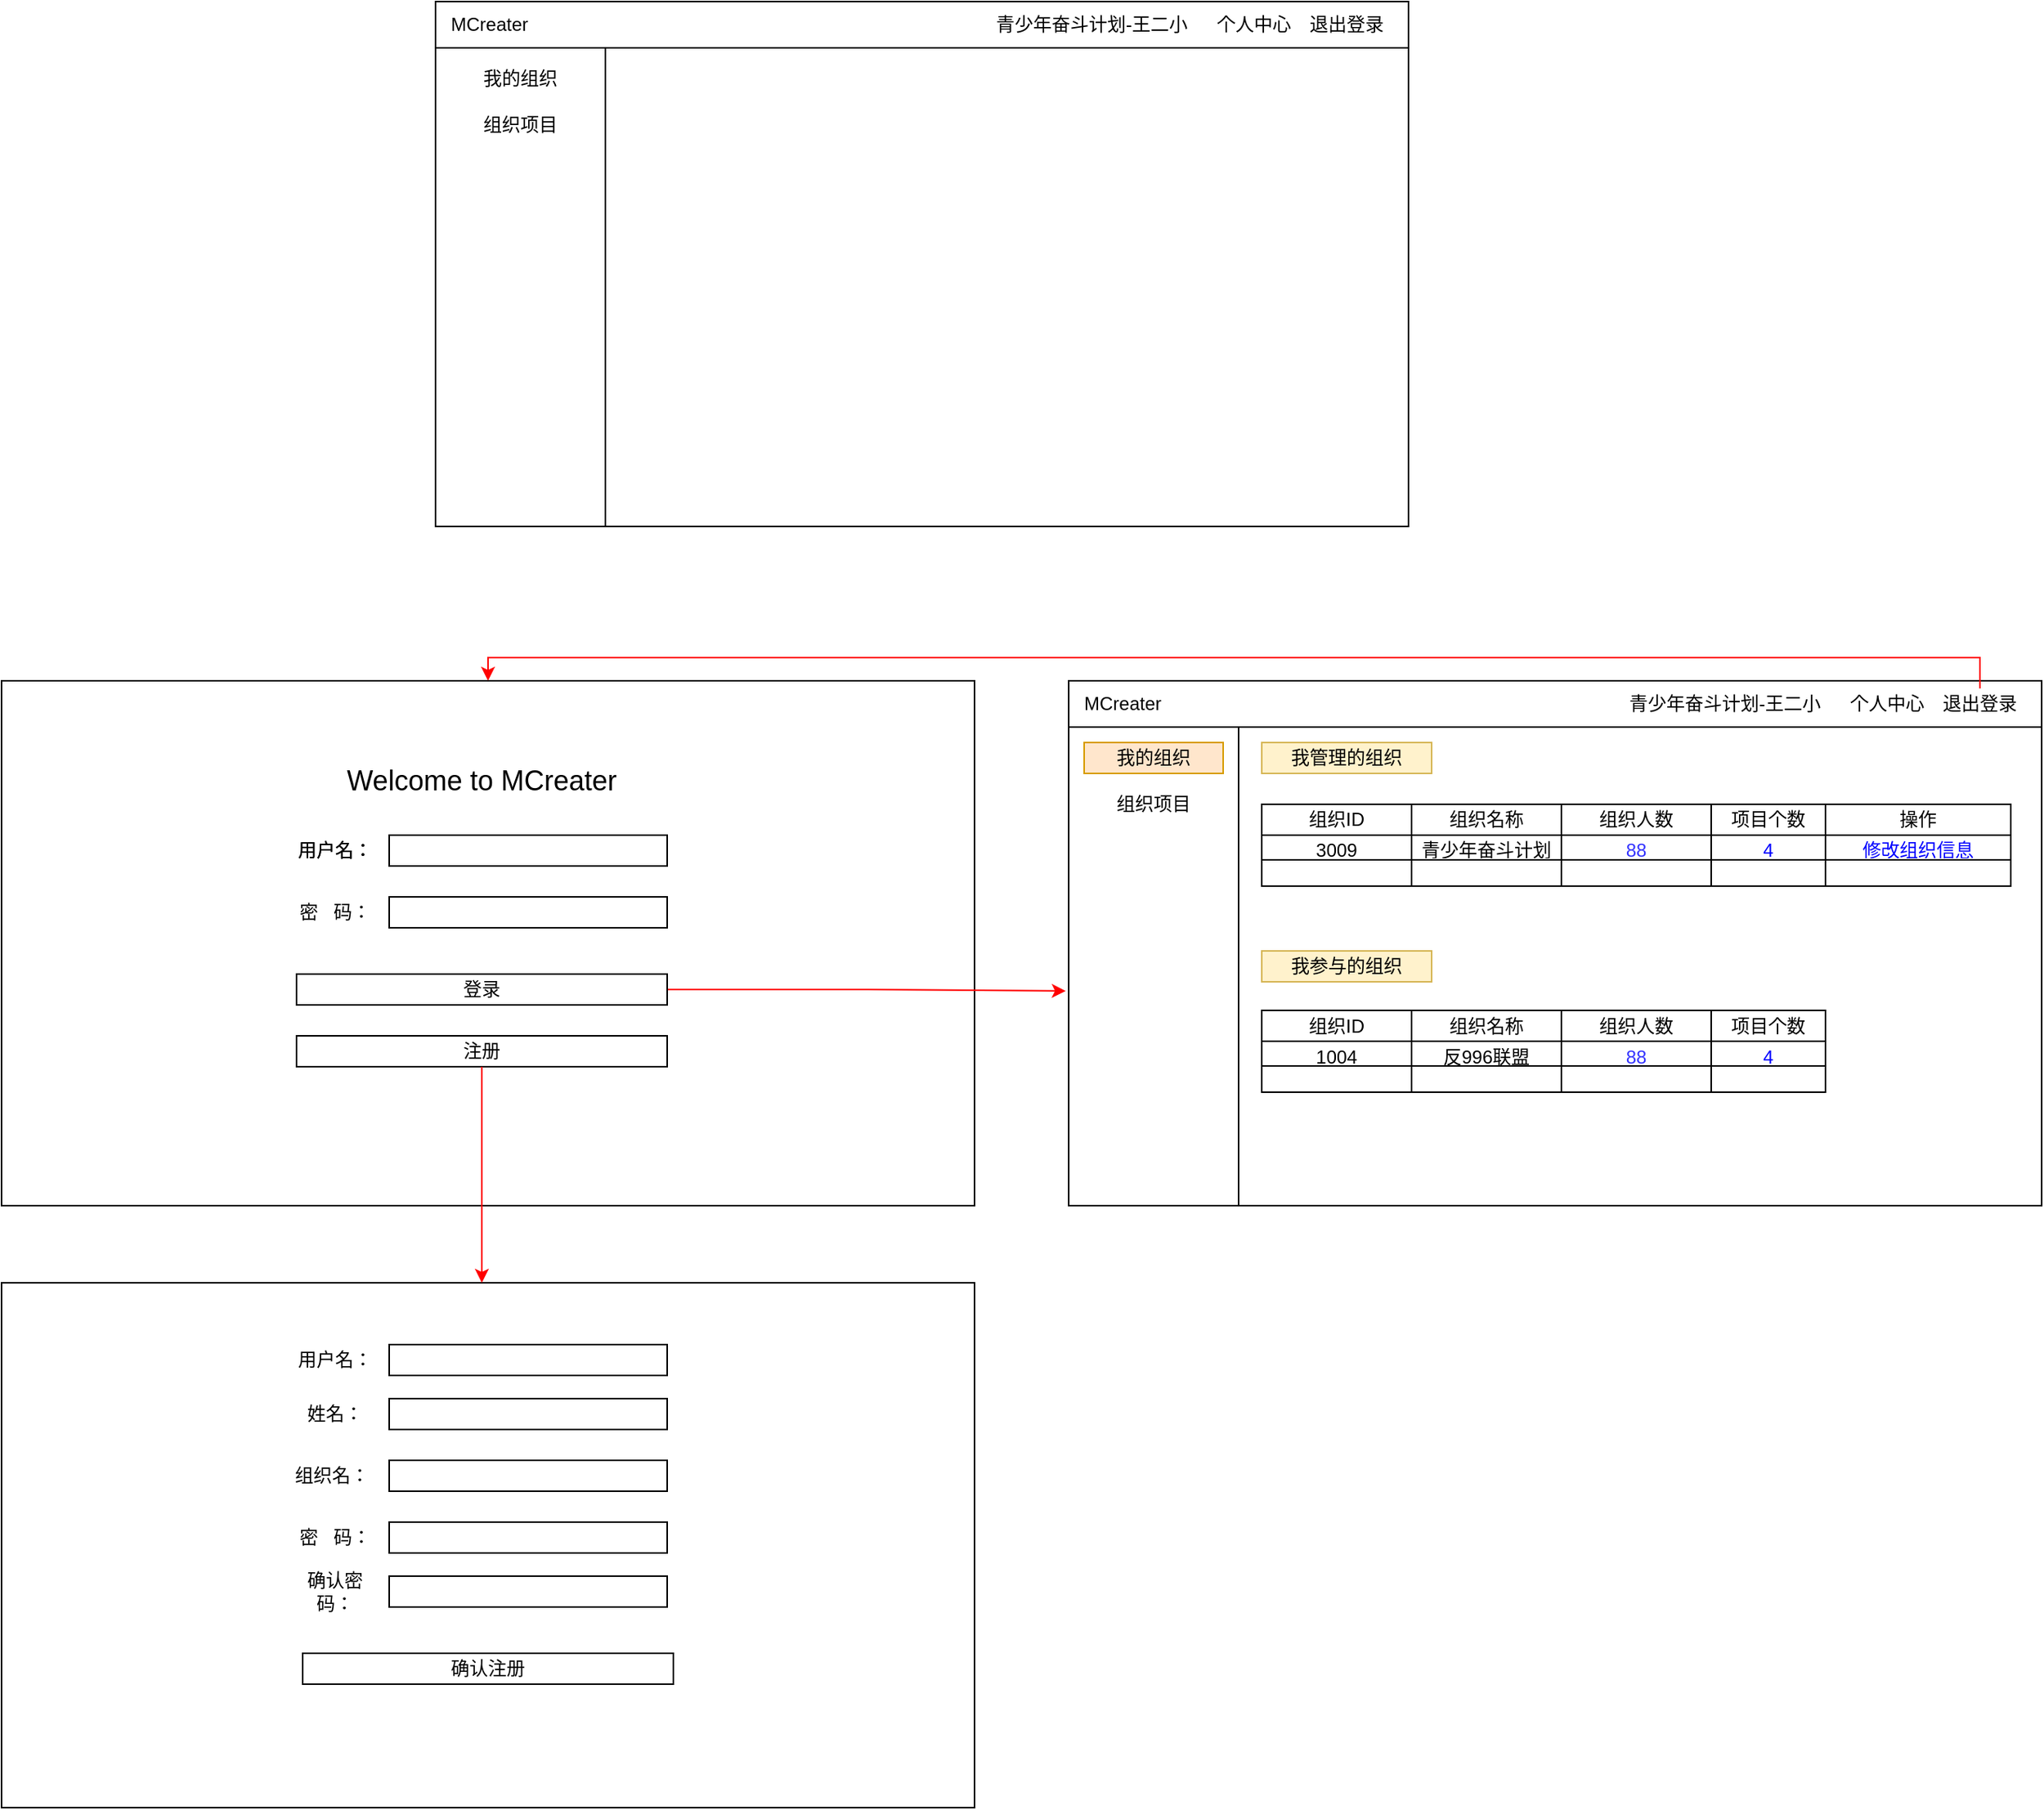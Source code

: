<mxfile version="15.0.6" type="github">
  <diagram id="6OuexgIGDOipwH1l8YNA" name="Page-1">
    <mxGraphModel dx="1422" dy="1941" grid="1" gridSize="10" guides="1" tooltips="1" connect="1" arrows="1" fold="1" page="1" pageScale="1" pageWidth="827" pageHeight="1169" math="0" shadow="0">
      <root>
        <mxCell id="0" />
        <mxCell id="1" parent="0" />
        <mxCell id="TftClXgvJGGN0wYb9kB6-1" value="" style="rounded=0;whiteSpace=wrap;html=1;" vertex="1" parent="1">
          <mxGeometry x="99" y="70" width="630" height="340" as="geometry" />
        </mxCell>
        <mxCell id="TftClXgvJGGN0wYb9kB6-2" value="用户名：" style="text;html=1;strokeColor=none;fillColor=none;align=center;verticalAlign=middle;whiteSpace=wrap;rounded=0;" vertex="1" parent="1">
          <mxGeometry x="290" y="170" width="50" height="20" as="geometry" />
        </mxCell>
        <mxCell id="TftClXgvJGGN0wYb9kB6-3" value="密&amp;nbsp; &amp;nbsp;码：" style="text;html=1;strokeColor=none;fillColor=none;align=center;verticalAlign=middle;whiteSpace=wrap;rounded=0;" vertex="1" parent="1">
          <mxGeometry x="290" y="210" width="50" height="20" as="geometry" />
        </mxCell>
        <mxCell id="TftClXgvJGGN0wYb9kB6-5" value="" style="text;html=1;fillColor=none;align=center;verticalAlign=middle;whiteSpace=wrap;rounded=0;strokeColor=#000000;" vertex="1" parent="1">
          <mxGeometry x="350" y="170" width="180" height="20" as="geometry" />
        </mxCell>
        <mxCell id="TftClXgvJGGN0wYb9kB6-6" value="" style="text;html=1;fillColor=none;align=center;verticalAlign=middle;whiteSpace=wrap;rounded=0;strokeColor=#000000;" vertex="1" parent="1">
          <mxGeometry x="350" y="210" width="180" height="20" as="geometry" />
        </mxCell>
        <mxCell id="TftClXgvJGGN0wYb9kB6-29" style="edgeStyle=orthogonalEdgeStyle;rounded=0;orthogonalLoop=1;jettySize=auto;html=1;exitX=1;exitY=0.5;exitDx=0;exitDy=0;entryX=-0.003;entryY=0.591;entryDx=0;entryDy=0;entryPerimeter=0;strokeColor=#FF0000;" edge="1" parent="1" source="TftClXgvJGGN0wYb9kB6-7" target="TftClXgvJGGN0wYb9kB6-28">
          <mxGeometry relative="1" as="geometry" />
        </mxCell>
        <mxCell id="TftClXgvJGGN0wYb9kB6-7" value="登录" style="text;html=1;fillColor=none;align=center;verticalAlign=middle;whiteSpace=wrap;rounded=0;strokeColor=#000000;" vertex="1" parent="1">
          <mxGeometry x="290" y="260" width="240" height="20" as="geometry" />
        </mxCell>
        <mxCell id="TftClXgvJGGN0wYb9kB6-8" value="注册" style="text;html=1;fillColor=none;align=center;verticalAlign=middle;whiteSpace=wrap;rounded=0;strokeColor=#000000;" vertex="1" parent="1">
          <mxGeometry x="290" y="300" width="240" height="20" as="geometry" />
        </mxCell>
        <mxCell id="TftClXgvJGGN0wYb9kB6-9" value="&lt;font style=&quot;font-size: 18px&quot;&gt;Welcome to MCreater&lt;/font&gt;" style="text;html=1;strokeColor=none;fillColor=none;align=center;verticalAlign=middle;whiteSpace=wrap;rounded=0;" vertex="1" parent="1">
          <mxGeometry x="290" y="110" width="240" height="50" as="geometry" />
        </mxCell>
        <mxCell id="TftClXgvJGGN0wYb9kB6-10" value="" style="rounded=0;whiteSpace=wrap;html=1;" vertex="1" parent="1">
          <mxGeometry x="99" y="460" width="630" height="340" as="geometry" />
        </mxCell>
        <mxCell id="TftClXgvJGGN0wYb9kB6-11" value="" style="endArrow=classic;html=1;exitX=0.5;exitY=1;exitDx=0;exitDy=0;strokeColor=#FF0000;" edge="1" parent="1" source="TftClXgvJGGN0wYb9kB6-8">
          <mxGeometry width="50" height="50" relative="1" as="geometry">
            <mxPoint x="300" y="510" as="sourcePoint" />
            <mxPoint x="410" y="460" as="targetPoint" />
          </mxGeometry>
        </mxCell>
        <mxCell id="TftClXgvJGGN0wYb9kB6-13" value="用户名：" style="text;html=1;strokeColor=none;fillColor=none;align=center;verticalAlign=middle;whiteSpace=wrap;rounded=0;" vertex="1" parent="1">
          <mxGeometry x="290" y="170" width="50" height="20" as="geometry" />
        </mxCell>
        <mxCell id="TftClXgvJGGN0wYb9kB6-14" value="" style="text;html=1;fillColor=none;align=center;verticalAlign=middle;whiteSpace=wrap;rounded=0;strokeColor=#000000;" vertex="1" parent="1">
          <mxGeometry x="350" y="170" width="180" height="20" as="geometry" />
        </mxCell>
        <mxCell id="TftClXgvJGGN0wYb9kB6-15" value="密&amp;nbsp; &amp;nbsp;码：" style="text;html=1;strokeColor=none;fillColor=none;align=center;verticalAlign=middle;whiteSpace=wrap;rounded=0;" vertex="1" parent="1">
          <mxGeometry x="290" y="615" width="50" height="20" as="geometry" />
        </mxCell>
        <mxCell id="TftClXgvJGGN0wYb9kB6-16" value="用户名：" style="text;html=1;strokeColor=none;fillColor=none;align=center;verticalAlign=middle;whiteSpace=wrap;rounded=0;" vertex="1" parent="1">
          <mxGeometry x="290" y="500" width="50" height="20" as="geometry" />
        </mxCell>
        <mxCell id="TftClXgvJGGN0wYb9kB6-17" value="" style="text;html=1;fillColor=none;align=center;verticalAlign=middle;whiteSpace=wrap;rounded=0;strokeColor=#000000;" vertex="1" parent="1">
          <mxGeometry x="350" y="500" width="180" height="20" as="geometry" />
        </mxCell>
        <mxCell id="TftClXgvJGGN0wYb9kB6-18" value="" style="text;html=1;fillColor=none;align=center;verticalAlign=middle;whiteSpace=wrap;rounded=0;strokeColor=#000000;" vertex="1" parent="1">
          <mxGeometry x="350" y="615" width="180" height="20" as="geometry" />
        </mxCell>
        <mxCell id="TftClXgvJGGN0wYb9kB6-19" value="确认密码：" style="text;html=1;strokeColor=none;fillColor=none;align=center;verticalAlign=middle;whiteSpace=wrap;rounded=0;" vertex="1" parent="1">
          <mxGeometry x="290" y="650" width="50" height="20" as="geometry" />
        </mxCell>
        <mxCell id="TftClXgvJGGN0wYb9kB6-20" value="" style="text;html=1;fillColor=none;align=center;verticalAlign=middle;whiteSpace=wrap;rounded=0;strokeColor=#000000;" vertex="1" parent="1">
          <mxGeometry x="350" y="650" width="180" height="20" as="geometry" />
        </mxCell>
        <mxCell id="TftClXgvJGGN0wYb9kB6-23" value="姓名：" style="text;html=1;strokeColor=none;fillColor=none;align=center;verticalAlign=middle;whiteSpace=wrap;rounded=0;" vertex="1" parent="1">
          <mxGeometry x="290" y="535" width="50" height="20" as="geometry" />
        </mxCell>
        <mxCell id="TftClXgvJGGN0wYb9kB6-24" value="" style="text;html=1;fillColor=none;align=center;verticalAlign=middle;whiteSpace=wrap;rounded=0;strokeColor=#000000;" vertex="1" parent="1">
          <mxGeometry x="350" y="535" width="180" height="20" as="geometry" />
        </mxCell>
        <mxCell id="TftClXgvJGGN0wYb9kB6-25" value="组织名：" style="text;html=1;strokeColor=none;fillColor=none;align=center;verticalAlign=middle;whiteSpace=wrap;rounded=0;" vertex="1" parent="1">
          <mxGeometry x="286" y="575" width="54" height="20" as="geometry" />
        </mxCell>
        <mxCell id="TftClXgvJGGN0wYb9kB6-26" value="" style="text;html=1;fillColor=none;align=center;verticalAlign=middle;whiteSpace=wrap;rounded=0;strokeColor=#000000;" vertex="1" parent="1">
          <mxGeometry x="350" y="575" width="180" height="20" as="geometry" />
        </mxCell>
        <mxCell id="TftClXgvJGGN0wYb9kB6-27" value="确认注册" style="text;html=1;fillColor=none;align=center;verticalAlign=middle;whiteSpace=wrap;rounded=0;strokeColor=#000000;" vertex="1" parent="1">
          <mxGeometry x="294" y="700" width="240" height="20" as="geometry" />
        </mxCell>
        <mxCell id="TftClXgvJGGN0wYb9kB6-28" value="" style="rounded=0;whiteSpace=wrap;html=1;" vertex="1" parent="1">
          <mxGeometry x="790" y="70" width="630" height="340" as="geometry" />
        </mxCell>
        <mxCell id="TftClXgvJGGN0wYb9kB6-30" value="" style="rounded=0;whiteSpace=wrap;html=1;strokeColor=#000000;" vertex="1" parent="1">
          <mxGeometry x="790" y="70" width="630" height="30" as="geometry" />
        </mxCell>
        <mxCell id="TftClXgvJGGN0wYb9kB6-31" value="青少年奋斗计划-王二小" style="text;html=1;strokeColor=none;fillColor=none;align=center;verticalAlign=middle;whiteSpace=wrap;rounded=0;" vertex="1" parent="1">
          <mxGeometry x="1140" y="75" width="150" height="20" as="geometry" />
        </mxCell>
        <mxCell id="TftClXgvJGGN0wYb9kB6-101" style="edgeStyle=orthogonalEdgeStyle;rounded=0;orthogonalLoop=1;jettySize=auto;html=1;exitX=0.5;exitY=0;exitDx=0;exitDy=0;entryX=0.5;entryY=0;entryDx=0;entryDy=0;fontColor=#0000FF;strokeColor=#FF0000;" edge="1" parent="1" source="TftClXgvJGGN0wYb9kB6-32" target="TftClXgvJGGN0wYb9kB6-1">
          <mxGeometry relative="1" as="geometry" />
        </mxCell>
        <mxCell id="TftClXgvJGGN0wYb9kB6-32" value="退出登录" style="text;html=1;strokeColor=none;fillColor=none;align=center;verticalAlign=middle;whiteSpace=wrap;rounded=0;" vertex="1" parent="1">
          <mxGeometry x="1350" y="75" width="60" height="20" as="geometry" />
        </mxCell>
        <mxCell id="TftClXgvJGGN0wYb9kB6-33" value="个人中心" style="text;html=1;strokeColor=none;fillColor=none;align=center;verticalAlign=middle;whiteSpace=wrap;rounded=0;" vertex="1" parent="1">
          <mxGeometry x="1290" y="75" width="60" height="20" as="geometry" />
        </mxCell>
        <mxCell id="TftClXgvJGGN0wYb9kB6-34" value="MCreater" style="text;html=1;strokeColor=none;fillColor=none;align=center;verticalAlign=middle;whiteSpace=wrap;rounded=0;" vertex="1" parent="1">
          <mxGeometry x="800" y="75" width="50" height="20" as="geometry" />
        </mxCell>
        <mxCell id="TftClXgvJGGN0wYb9kB6-35" value="" style="rounded=0;whiteSpace=wrap;html=1;strokeColor=#000000;" vertex="1" parent="1">
          <mxGeometry x="790" y="100" width="110" height="310" as="geometry" />
        </mxCell>
        <mxCell id="TftClXgvJGGN0wYb9kB6-37" value="我的组织" style="text;html=1;strokeColor=#d79b00;fillColor=#ffe6cc;align=center;verticalAlign=middle;whiteSpace=wrap;rounded=0;" vertex="1" parent="1">
          <mxGeometry x="800" y="110" width="90" height="20" as="geometry" />
        </mxCell>
        <mxCell id="TftClXgvJGGN0wYb9kB6-38" value="组织项目" style="text;html=1;strokeColor=none;fillColor=none;align=center;verticalAlign=middle;whiteSpace=wrap;rounded=0;" vertex="1" parent="1">
          <mxGeometry x="800" y="140" width="90" height="20" as="geometry" />
        </mxCell>
        <mxCell id="TftClXgvJGGN0wYb9kB6-39" value="" style="rounded=0;whiteSpace=wrap;html=1;" vertex="1" parent="1">
          <mxGeometry x="380" y="-370" width="630" height="340" as="geometry" />
        </mxCell>
        <mxCell id="TftClXgvJGGN0wYb9kB6-40" value="" style="rounded=0;whiteSpace=wrap;html=1;strokeColor=#000000;" vertex="1" parent="1">
          <mxGeometry x="380" y="-370" width="630" height="30" as="geometry" />
        </mxCell>
        <mxCell id="TftClXgvJGGN0wYb9kB6-41" value="青少年奋斗计划-王二小" style="text;html=1;strokeColor=none;fillColor=none;align=center;verticalAlign=middle;whiteSpace=wrap;rounded=0;" vertex="1" parent="1">
          <mxGeometry x="730" y="-365" width="150" height="20" as="geometry" />
        </mxCell>
        <mxCell id="TftClXgvJGGN0wYb9kB6-42" value="退出登录" style="text;html=1;strokeColor=none;fillColor=none;align=center;verticalAlign=middle;whiteSpace=wrap;rounded=0;" vertex="1" parent="1">
          <mxGeometry x="940" y="-365" width="60" height="20" as="geometry" />
        </mxCell>
        <mxCell id="TftClXgvJGGN0wYb9kB6-43" value="个人中心" style="text;html=1;strokeColor=none;fillColor=none;align=center;verticalAlign=middle;whiteSpace=wrap;rounded=0;" vertex="1" parent="1">
          <mxGeometry x="880" y="-365" width="60" height="20" as="geometry" />
        </mxCell>
        <mxCell id="TftClXgvJGGN0wYb9kB6-44" value="MCreater" style="text;html=1;strokeColor=none;fillColor=none;align=center;verticalAlign=middle;whiteSpace=wrap;rounded=0;" vertex="1" parent="1">
          <mxGeometry x="390" y="-365" width="50" height="20" as="geometry" />
        </mxCell>
        <mxCell id="TftClXgvJGGN0wYb9kB6-45" value="" style="rounded=0;whiteSpace=wrap;html=1;strokeColor=#000000;" vertex="1" parent="1">
          <mxGeometry x="380" y="-340" width="110" height="310" as="geometry" />
        </mxCell>
        <mxCell id="TftClXgvJGGN0wYb9kB6-46" value="我的组织" style="text;html=1;strokeColor=none;fillColor=none;align=center;verticalAlign=middle;whiteSpace=wrap;rounded=0;" vertex="1" parent="1">
          <mxGeometry x="390" y="-330" width="90" height="20" as="geometry" />
        </mxCell>
        <mxCell id="TftClXgvJGGN0wYb9kB6-47" value="组织项目" style="text;html=1;strokeColor=none;fillColor=none;align=center;verticalAlign=middle;whiteSpace=wrap;rounded=0;" vertex="1" parent="1">
          <mxGeometry x="390" y="-300" width="90" height="20" as="geometry" />
        </mxCell>
        <mxCell id="TftClXgvJGGN0wYb9kB6-48" value="我管理的组织" style="text;html=1;strokeColor=#d6b656;fillColor=#fff2cc;align=center;verticalAlign=middle;whiteSpace=wrap;rounded=0;" vertex="1" parent="1">
          <mxGeometry x="915" y="110" width="110" height="20" as="geometry" />
        </mxCell>
        <mxCell id="TftClXgvJGGN0wYb9kB6-49" value="我参与的组织" style="text;html=1;strokeColor=#d6b656;fillColor=#fff2cc;align=center;verticalAlign=middle;whiteSpace=wrap;rounded=0;" vertex="1" parent="1">
          <mxGeometry x="915" y="245" width="110" height="20" as="geometry" />
        </mxCell>
        <mxCell id="TftClXgvJGGN0wYb9kB6-63" value="" style="shape=table;html=1;whiteSpace=wrap;startSize=0;container=1;collapsible=0;childLayout=tableLayout;strokeColor=#000000;fontColor=#0000FF;" vertex="1" parent="1">
          <mxGeometry x="915" y="150" width="485" height="53" as="geometry" />
        </mxCell>
        <mxCell id="TftClXgvJGGN0wYb9kB6-64" value="" style="shape=partialRectangle;html=1;whiteSpace=wrap;collapsible=0;dropTarget=0;pointerEvents=0;fillColor=none;top=0;left=0;bottom=0;right=0;points=[[0,0.5],[1,0.5]];portConstraint=eastwest;" vertex="1" parent="TftClXgvJGGN0wYb9kB6-63">
          <mxGeometry width="485" height="20" as="geometry" />
        </mxCell>
        <mxCell id="TftClXgvJGGN0wYb9kB6-65" value="组织ID" style="shape=partialRectangle;html=1;whiteSpace=wrap;connectable=0;fillColor=none;top=0;left=0;bottom=0;right=0;overflow=hidden;pointerEvents=1;" vertex="1" parent="TftClXgvJGGN0wYb9kB6-64">
          <mxGeometry width="97" height="20" as="geometry" />
        </mxCell>
        <mxCell id="TftClXgvJGGN0wYb9kB6-66" value="组织名称" style="shape=partialRectangle;html=1;whiteSpace=wrap;connectable=0;fillColor=none;top=0;left=0;bottom=0;right=0;overflow=hidden;pointerEvents=1;" vertex="1" parent="TftClXgvJGGN0wYb9kB6-64">
          <mxGeometry x="97" width="97" height="20" as="geometry" />
        </mxCell>
        <mxCell id="TftClXgvJGGN0wYb9kB6-67" value="组织人数" style="shape=partialRectangle;html=1;whiteSpace=wrap;connectable=0;fillColor=none;top=0;left=0;bottom=0;right=0;overflow=hidden;pointerEvents=1;" vertex="1" parent="TftClXgvJGGN0wYb9kB6-64">
          <mxGeometry x="194" width="97" height="20" as="geometry" />
        </mxCell>
        <mxCell id="TftClXgvJGGN0wYb9kB6-76" value="项目个数" style="shape=partialRectangle;html=1;whiteSpace=wrap;connectable=0;fillColor=none;top=0;left=0;bottom=0;right=0;overflow=hidden;pointerEvents=1;" vertex="1" parent="TftClXgvJGGN0wYb9kB6-64">
          <mxGeometry x="291" width="74" height="20" as="geometry" />
        </mxCell>
        <mxCell id="TftClXgvJGGN0wYb9kB6-79" value="操作" style="shape=partialRectangle;html=1;whiteSpace=wrap;connectable=0;fillColor=none;top=0;left=0;bottom=0;right=0;overflow=hidden;pointerEvents=1;" vertex="1" parent="TftClXgvJGGN0wYb9kB6-64">
          <mxGeometry x="365" width="120" height="20" as="geometry" />
        </mxCell>
        <mxCell id="TftClXgvJGGN0wYb9kB6-68" value="" style="shape=partialRectangle;html=1;whiteSpace=wrap;collapsible=0;dropTarget=0;pointerEvents=0;fillColor=none;top=0;left=0;bottom=0;right=0;points=[[0,0.5],[1,0.5]];portConstraint=eastwest;" vertex="1" parent="TftClXgvJGGN0wYb9kB6-63">
          <mxGeometry y="20" width="485" height="16" as="geometry" />
        </mxCell>
        <mxCell id="TftClXgvJGGN0wYb9kB6-69" value="3009" style="shape=partialRectangle;html=1;whiteSpace=wrap;connectable=0;fillColor=none;top=0;left=0;bottom=0;right=0;overflow=hidden;pointerEvents=1;" vertex="1" parent="TftClXgvJGGN0wYb9kB6-68">
          <mxGeometry width="97" height="16" as="geometry" />
        </mxCell>
        <mxCell id="TftClXgvJGGN0wYb9kB6-70" value="青少年奋斗计划" style="shape=partialRectangle;html=1;whiteSpace=wrap;connectable=0;fillColor=none;top=0;left=0;bottom=0;right=0;overflow=hidden;pointerEvents=1;" vertex="1" parent="TftClXgvJGGN0wYb9kB6-68">
          <mxGeometry x="97" width="97" height="16" as="geometry" />
        </mxCell>
        <mxCell id="TftClXgvJGGN0wYb9kB6-71" value="&lt;u&gt;&lt;font color=&quot;#3333ff&quot;&gt;88&lt;/font&gt;&lt;/u&gt;" style="shape=partialRectangle;html=1;whiteSpace=wrap;connectable=0;fillColor=none;top=0;left=0;bottom=0;right=0;overflow=hidden;pointerEvents=1;" vertex="1" parent="TftClXgvJGGN0wYb9kB6-68">
          <mxGeometry x="194" width="97" height="16" as="geometry" />
        </mxCell>
        <mxCell id="TftClXgvJGGN0wYb9kB6-77" value="4" style="shape=partialRectangle;html=1;whiteSpace=wrap;connectable=0;fillColor=none;top=0;left=0;bottom=0;right=0;overflow=hidden;pointerEvents=1;fontColor=#0000FF;" vertex="1" parent="TftClXgvJGGN0wYb9kB6-68">
          <mxGeometry x="291" width="74" height="16" as="geometry" />
        </mxCell>
        <mxCell id="TftClXgvJGGN0wYb9kB6-80" value="修改组织信息" style="shape=partialRectangle;html=1;whiteSpace=wrap;connectable=0;fillColor=none;top=0;left=0;bottom=0;right=0;overflow=hidden;pointerEvents=1;fontColor=#0000FF;" vertex="1" parent="TftClXgvJGGN0wYb9kB6-68">
          <mxGeometry x="365" width="120" height="16" as="geometry" />
        </mxCell>
        <mxCell id="TftClXgvJGGN0wYb9kB6-72" value="" style="shape=partialRectangle;html=1;whiteSpace=wrap;collapsible=0;dropTarget=0;pointerEvents=0;fillColor=none;top=0;left=0;bottom=0;right=0;points=[[0,0.5],[1,0.5]];portConstraint=eastwest;" vertex="1" parent="TftClXgvJGGN0wYb9kB6-63">
          <mxGeometry y="36" width="485" height="17" as="geometry" />
        </mxCell>
        <mxCell id="TftClXgvJGGN0wYb9kB6-73" value="" style="shape=partialRectangle;html=1;whiteSpace=wrap;connectable=0;fillColor=none;top=0;left=0;bottom=0;right=0;overflow=hidden;pointerEvents=1;" vertex="1" parent="TftClXgvJGGN0wYb9kB6-72">
          <mxGeometry width="97" height="17" as="geometry" />
        </mxCell>
        <mxCell id="TftClXgvJGGN0wYb9kB6-74" value="" style="shape=partialRectangle;html=1;whiteSpace=wrap;connectable=0;fillColor=none;top=0;left=0;bottom=0;right=0;overflow=hidden;pointerEvents=1;" vertex="1" parent="TftClXgvJGGN0wYb9kB6-72">
          <mxGeometry x="97" width="97" height="17" as="geometry" />
        </mxCell>
        <mxCell id="TftClXgvJGGN0wYb9kB6-75" value="" style="shape=partialRectangle;html=1;whiteSpace=wrap;connectable=0;fillColor=none;top=0;left=0;bottom=0;right=0;overflow=hidden;pointerEvents=1;" vertex="1" parent="TftClXgvJGGN0wYb9kB6-72">
          <mxGeometry x="194" width="97" height="17" as="geometry" />
        </mxCell>
        <mxCell id="TftClXgvJGGN0wYb9kB6-78" style="shape=partialRectangle;html=1;whiteSpace=wrap;connectable=0;fillColor=none;top=0;left=0;bottom=0;right=0;overflow=hidden;pointerEvents=1;" vertex="1" parent="TftClXgvJGGN0wYb9kB6-72">
          <mxGeometry x="291" width="74" height="17" as="geometry" />
        </mxCell>
        <mxCell id="TftClXgvJGGN0wYb9kB6-81" style="shape=partialRectangle;html=1;whiteSpace=wrap;connectable=0;fillColor=none;top=0;left=0;bottom=0;right=0;overflow=hidden;pointerEvents=1;" vertex="1" parent="TftClXgvJGGN0wYb9kB6-72">
          <mxGeometry x="365" width="120" height="17" as="geometry" />
        </mxCell>
        <mxCell id="TftClXgvJGGN0wYb9kB6-82" value="" style="shape=table;html=1;whiteSpace=wrap;startSize=0;container=1;collapsible=0;childLayout=tableLayout;strokeColor=#000000;fontColor=#0000FF;" vertex="1" parent="1">
          <mxGeometry x="915" y="283.5" width="365" height="53" as="geometry" />
        </mxCell>
        <mxCell id="TftClXgvJGGN0wYb9kB6-83" value="" style="shape=partialRectangle;html=1;whiteSpace=wrap;collapsible=0;dropTarget=0;pointerEvents=0;fillColor=none;top=0;left=0;bottom=0;right=0;points=[[0,0.5],[1,0.5]];portConstraint=eastwest;" vertex="1" parent="TftClXgvJGGN0wYb9kB6-82">
          <mxGeometry width="365" height="20" as="geometry" />
        </mxCell>
        <mxCell id="TftClXgvJGGN0wYb9kB6-84" value="组织ID" style="shape=partialRectangle;html=1;whiteSpace=wrap;connectable=0;fillColor=none;top=0;left=0;bottom=0;right=0;overflow=hidden;pointerEvents=1;" vertex="1" parent="TftClXgvJGGN0wYb9kB6-83">
          <mxGeometry width="97" height="20" as="geometry" />
        </mxCell>
        <mxCell id="TftClXgvJGGN0wYb9kB6-85" value="组织名称" style="shape=partialRectangle;html=1;whiteSpace=wrap;connectable=0;fillColor=none;top=0;left=0;bottom=0;right=0;overflow=hidden;pointerEvents=1;" vertex="1" parent="TftClXgvJGGN0wYb9kB6-83">
          <mxGeometry x="97" width="97" height="20" as="geometry" />
        </mxCell>
        <mxCell id="TftClXgvJGGN0wYb9kB6-86" value="组织人数" style="shape=partialRectangle;html=1;whiteSpace=wrap;connectable=0;fillColor=none;top=0;left=0;bottom=0;right=0;overflow=hidden;pointerEvents=1;" vertex="1" parent="TftClXgvJGGN0wYb9kB6-83">
          <mxGeometry x="194" width="97" height="20" as="geometry" />
        </mxCell>
        <mxCell id="TftClXgvJGGN0wYb9kB6-87" value="项目个数" style="shape=partialRectangle;html=1;whiteSpace=wrap;connectable=0;fillColor=none;top=0;left=0;bottom=0;right=0;overflow=hidden;pointerEvents=1;" vertex="1" parent="TftClXgvJGGN0wYb9kB6-83">
          <mxGeometry x="291" width="74" height="20" as="geometry" />
        </mxCell>
        <mxCell id="TftClXgvJGGN0wYb9kB6-89" value="" style="shape=partialRectangle;html=1;whiteSpace=wrap;collapsible=0;dropTarget=0;pointerEvents=0;fillColor=none;top=0;left=0;bottom=0;right=0;points=[[0,0.5],[1,0.5]];portConstraint=eastwest;" vertex="1" parent="TftClXgvJGGN0wYb9kB6-82">
          <mxGeometry y="20" width="365" height="16" as="geometry" />
        </mxCell>
        <mxCell id="TftClXgvJGGN0wYb9kB6-90" value="1004" style="shape=partialRectangle;html=1;whiteSpace=wrap;connectable=0;fillColor=none;top=0;left=0;bottom=0;right=0;overflow=hidden;pointerEvents=1;" vertex="1" parent="TftClXgvJGGN0wYb9kB6-89">
          <mxGeometry width="97" height="16" as="geometry" />
        </mxCell>
        <mxCell id="TftClXgvJGGN0wYb9kB6-91" value="反996联盟" style="shape=partialRectangle;html=1;whiteSpace=wrap;connectable=0;fillColor=none;top=0;left=0;bottom=0;right=0;overflow=hidden;pointerEvents=1;" vertex="1" parent="TftClXgvJGGN0wYb9kB6-89">
          <mxGeometry x="97" width="97" height="16" as="geometry" />
        </mxCell>
        <mxCell id="TftClXgvJGGN0wYb9kB6-92" value="&lt;u&gt;&lt;font color=&quot;#3333ff&quot;&gt;88&lt;/font&gt;&lt;/u&gt;" style="shape=partialRectangle;html=1;whiteSpace=wrap;connectable=0;fillColor=none;top=0;left=0;bottom=0;right=0;overflow=hidden;pointerEvents=1;" vertex="1" parent="TftClXgvJGGN0wYb9kB6-89">
          <mxGeometry x="194" width="97" height="16" as="geometry" />
        </mxCell>
        <mxCell id="TftClXgvJGGN0wYb9kB6-93" value="4" style="shape=partialRectangle;html=1;whiteSpace=wrap;connectable=0;fillColor=none;top=0;left=0;bottom=0;right=0;overflow=hidden;pointerEvents=1;fontColor=#0000FF;" vertex="1" parent="TftClXgvJGGN0wYb9kB6-89">
          <mxGeometry x="291" width="74" height="16" as="geometry" />
        </mxCell>
        <mxCell id="TftClXgvJGGN0wYb9kB6-95" value="" style="shape=partialRectangle;html=1;whiteSpace=wrap;collapsible=0;dropTarget=0;pointerEvents=0;fillColor=none;top=0;left=0;bottom=0;right=0;points=[[0,0.5],[1,0.5]];portConstraint=eastwest;" vertex="1" parent="TftClXgvJGGN0wYb9kB6-82">
          <mxGeometry y="36" width="365" height="17" as="geometry" />
        </mxCell>
        <mxCell id="TftClXgvJGGN0wYb9kB6-96" value="" style="shape=partialRectangle;html=1;whiteSpace=wrap;connectable=0;fillColor=none;top=0;left=0;bottom=0;right=0;overflow=hidden;pointerEvents=1;" vertex="1" parent="TftClXgvJGGN0wYb9kB6-95">
          <mxGeometry width="97" height="17" as="geometry" />
        </mxCell>
        <mxCell id="TftClXgvJGGN0wYb9kB6-97" value="" style="shape=partialRectangle;html=1;whiteSpace=wrap;connectable=0;fillColor=none;top=0;left=0;bottom=0;right=0;overflow=hidden;pointerEvents=1;" vertex="1" parent="TftClXgvJGGN0wYb9kB6-95">
          <mxGeometry x="97" width="97" height="17" as="geometry" />
        </mxCell>
        <mxCell id="TftClXgvJGGN0wYb9kB6-98" value="" style="shape=partialRectangle;html=1;whiteSpace=wrap;connectable=0;fillColor=none;top=0;left=0;bottom=0;right=0;overflow=hidden;pointerEvents=1;" vertex="1" parent="TftClXgvJGGN0wYb9kB6-95">
          <mxGeometry x="194" width="97" height="17" as="geometry" />
        </mxCell>
        <mxCell id="TftClXgvJGGN0wYb9kB6-99" style="shape=partialRectangle;html=1;whiteSpace=wrap;connectable=0;fillColor=none;top=0;left=0;bottom=0;right=0;overflow=hidden;pointerEvents=1;" vertex="1" parent="TftClXgvJGGN0wYb9kB6-95">
          <mxGeometry x="291" width="74" height="17" as="geometry" />
        </mxCell>
      </root>
    </mxGraphModel>
  </diagram>
</mxfile>
